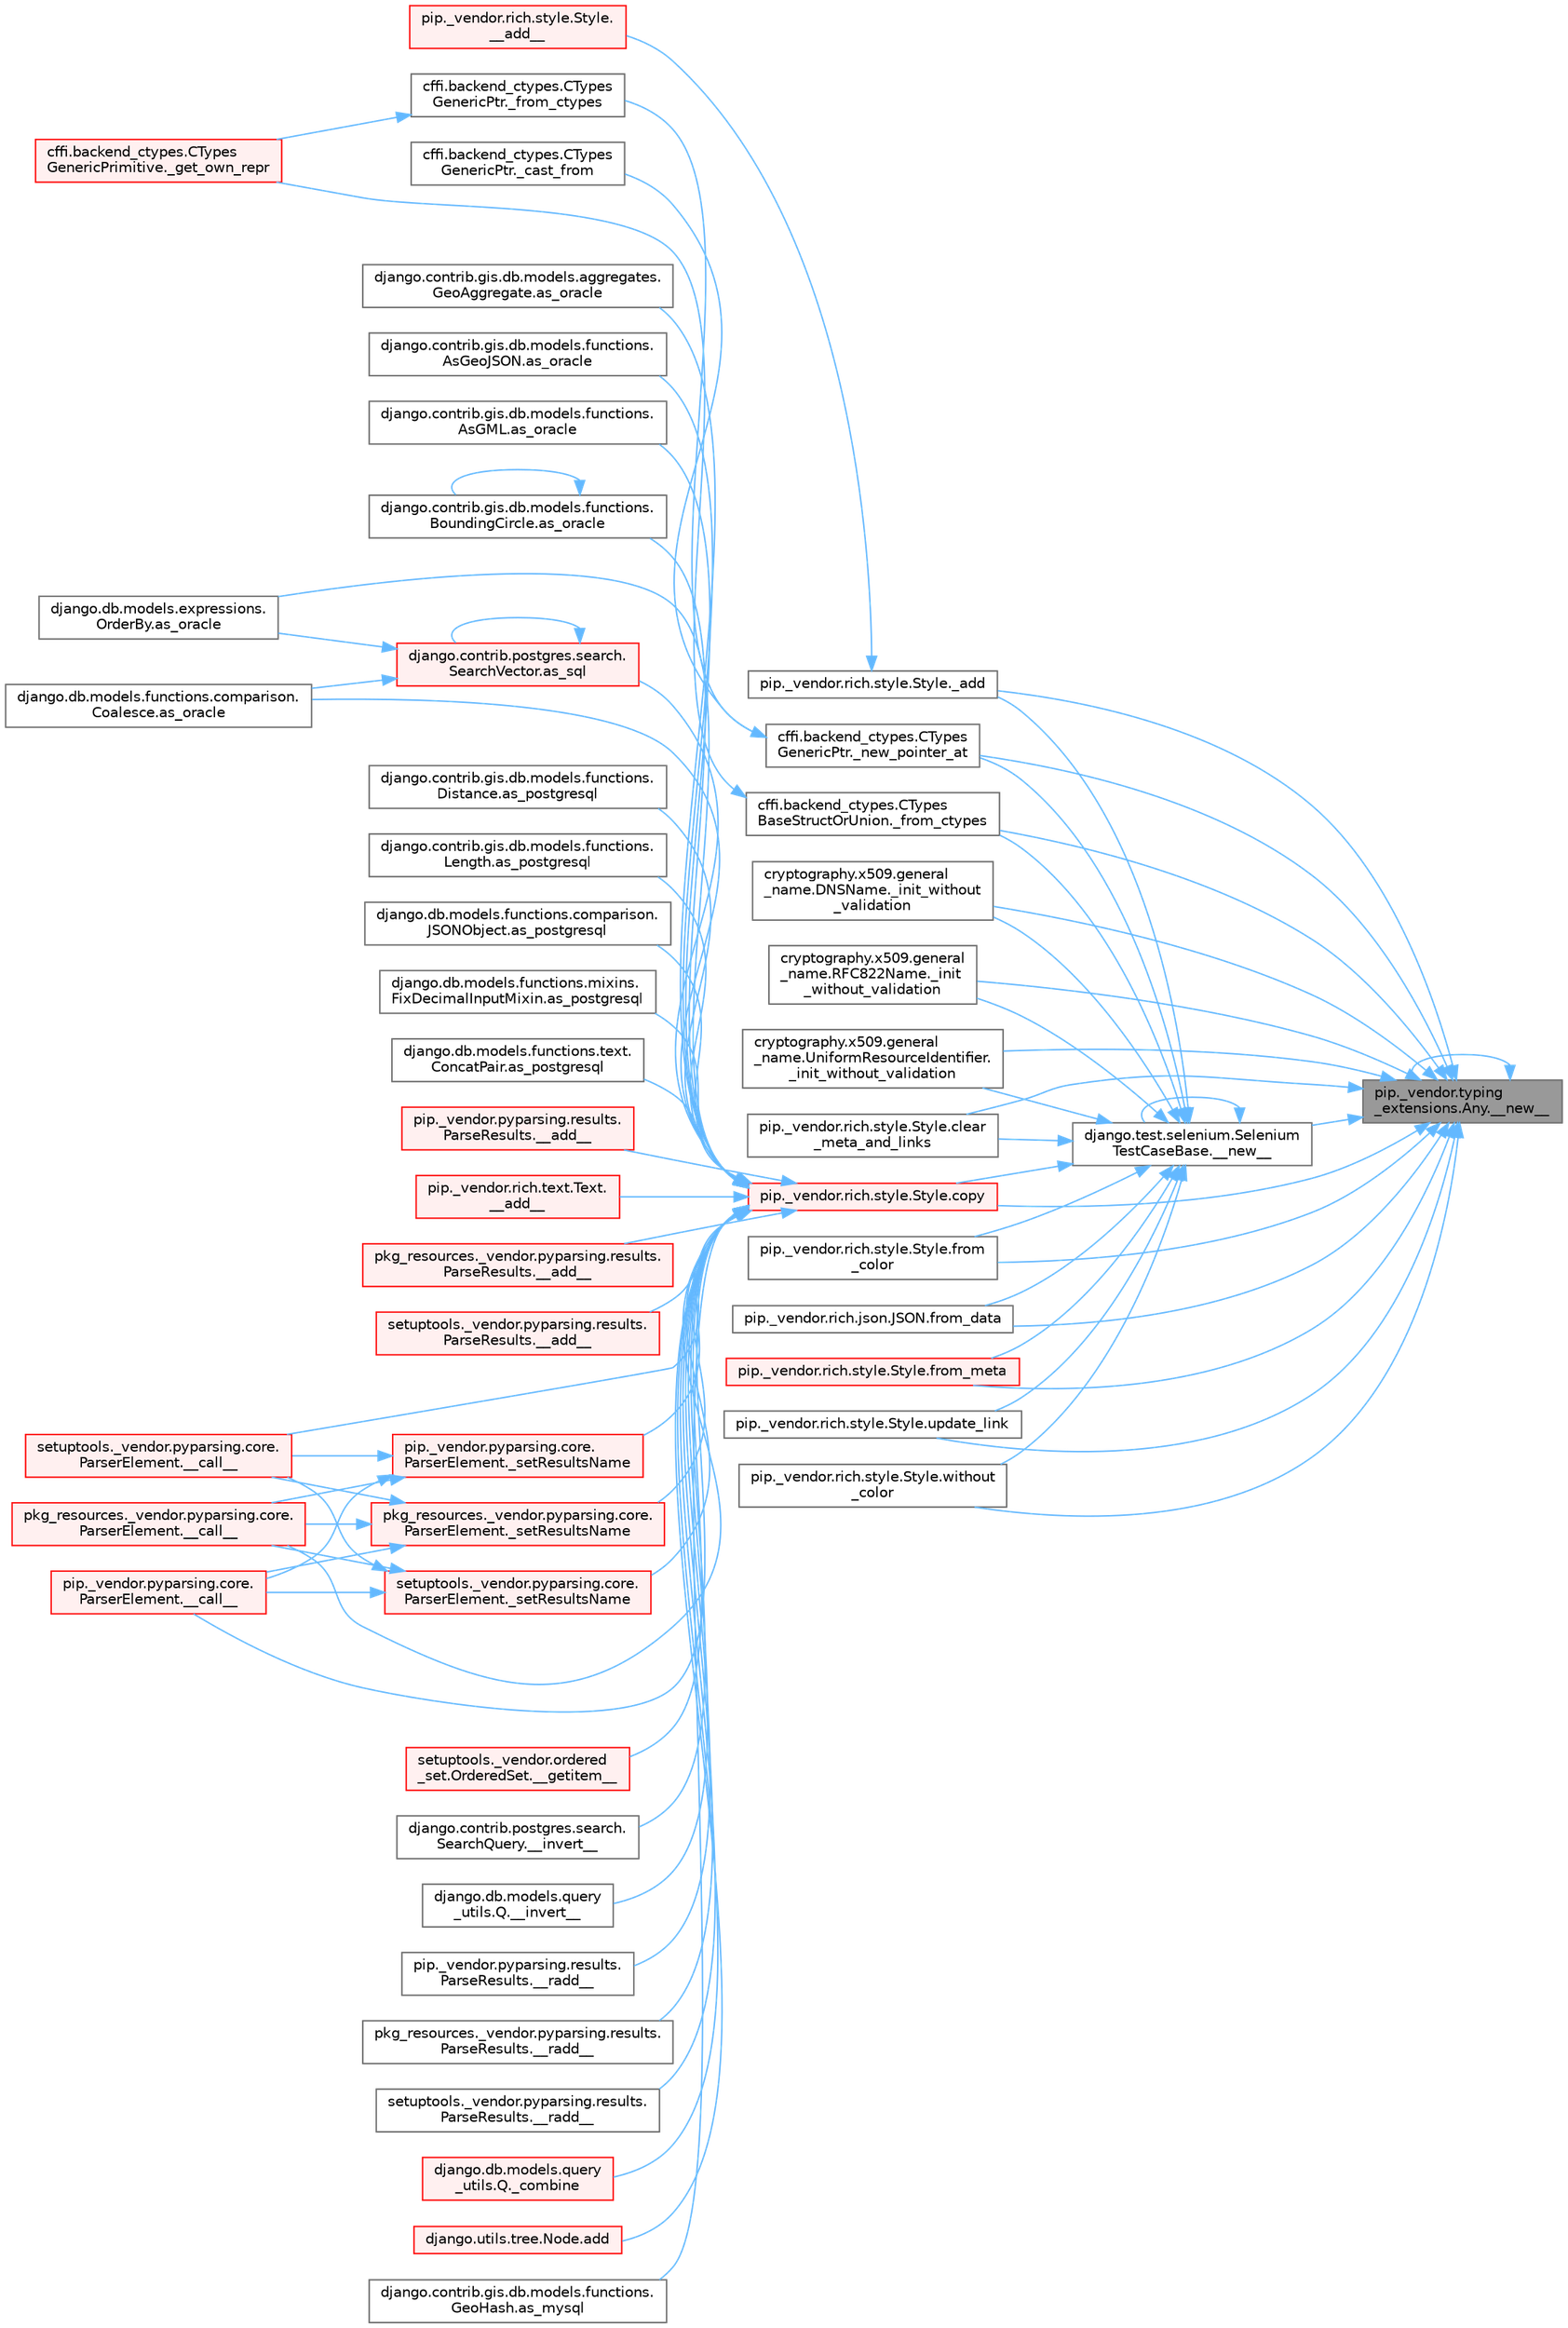 digraph "pip._vendor.typing_extensions.Any.__new__"
{
 // LATEX_PDF_SIZE
  bgcolor="transparent";
  edge [fontname=Helvetica,fontsize=10,labelfontname=Helvetica,labelfontsize=10];
  node [fontname=Helvetica,fontsize=10,shape=box,height=0.2,width=0.4];
  rankdir="RL";
  Node1 [id="Node000001",label="pip._vendor.typing\l_extensions.Any.__new__",height=0.2,width=0.4,color="gray40", fillcolor="grey60", style="filled", fontcolor="black",tooltip=" "];
  Node1 -> Node2 [id="edge1_Node000001_Node000002",dir="back",color="steelblue1",style="solid",tooltip=" "];
  Node2 [id="Node000002",label="django.test.selenium.Selenium\lTestCaseBase.__new__",height=0.2,width=0.4,color="grey40", fillcolor="white", style="filled",URL="$classdjango_1_1test_1_1selenium_1_1_selenium_test_case_base.html#a4082fc89599686abaf551a6d6382b4e3",tooltip=" "];
  Node2 -> Node2 [id="edge2_Node000002_Node000002",dir="back",color="steelblue1",style="solid",tooltip=" "];
  Node2 -> Node3 [id="edge3_Node000002_Node000003",dir="back",color="steelblue1",style="solid",tooltip=" "];
  Node3 [id="Node000003",label="pip._vendor.rich.style.Style._add",height=0.2,width=0.4,color="grey40", fillcolor="white", style="filled",URL="$classpip_1_1__vendor_1_1rich_1_1style_1_1_style.html#a45538ea156e32cf96bd87bd2b3eb919d",tooltip=" "];
  Node3 -> Node4 [id="edge4_Node000003_Node000004",dir="back",color="steelblue1",style="solid",tooltip=" "];
  Node4 [id="Node000004",label="pip._vendor.rich.style.Style.\l__add__",height=0.2,width=0.4,color="red", fillcolor="#FFF0F0", style="filled",URL="$classpip_1_1__vendor_1_1rich_1_1style_1_1_style.html#ae7fda0d12cb33d47827c0397477a13b4",tooltip=" "];
  Node2 -> Node6 [id="edge5_Node000002_Node000006",dir="back",color="steelblue1",style="solid",tooltip=" "];
  Node6 [id="Node000006",label="cffi.backend_ctypes.CTypes\lBaseStructOrUnion._from_ctypes",height=0.2,width=0.4,color="grey40", fillcolor="white", style="filled",URL="$classcffi_1_1backend__ctypes_1_1_c_types_base_struct_or_union.html#a64b8bd14a89de77cd1b22f77bd1a0c13",tooltip=" "];
  Node6 -> Node7 [id="edge6_Node000006_Node000007",dir="back",color="steelblue1",style="solid",tooltip=" "];
  Node7 [id="Node000007",label="cffi.backend_ctypes.CTypes\lGenericPrimitive._get_own_repr",height=0.2,width=0.4,color="red", fillcolor="#FFF0F0", style="filled",URL="$classcffi_1_1backend__ctypes_1_1_c_types_generic_primitive.html#aa4149a55460666888a9d916f5321e8d9",tooltip=" "];
  Node2 -> Node9 [id="edge7_Node000002_Node000009",dir="back",color="steelblue1",style="solid",tooltip=" "];
  Node9 [id="Node000009",label="cryptography.x509.general\l_name.DNSName._init_without\l_validation",height=0.2,width=0.4,color="grey40", fillcolor="white", style="filled",URL="$classcryptography_1_1x509_1_1general__name_1_1_d_n_s_name.html#a11259f8218b1bb40261990632aaa876b",tooltip=" "];
  Node2 -> Node10 [id="edge8_Node000002_Node000010",dir="back",color="steelblue1",style="solid",tooltip=" "];
  Node10 [id="Node000010",label="cryptography.x509.general\l_name.RFC822Name._init\l_without_validation",height=0.2,width=0.4,color="grey40", fillcolor="white", style="filled",URL="$classcryptography_1_1x509_1_1general__name_1_1_r_f_c822_name.html#aabc5013de48162af03d0c66f7c5882fe",tooltip=" "];
  Node2 -> Node11 [id="edge9_Node000002_Node000011",dir="back",color="steelblue1",style="solid",tooltip=" "];
  Node11 [id="Node000011",label="cryptography.x509.general\l_name.UniformResourceIdentifier.\l_init_without_validation",height=0.2,width=0.4,color="grey40", fillcolor="white", style="filled",URL="$classcryptography_1_1x509_1_1general__name_1_1_uniform_resource_identifier.html#a0df04ab04271ddc08501f6ec7e75d4c2",tooltip=" "];
  Node2 -> Node12 [id="edge10_Node000002_Node000012",dir="back",color="steelblue1",style="solid",tooltip=" "];
  Node12 [id="Node000012",label="cffi.backend_ctypes.CTypes\lGenericPtr._new_pointer_at",height=0.2,width=0.4,color="grey40", fillcolor="white", style="filled",URL="$classcffi_1_1backend__ctypes_1_1_c_types_generic_ptr.html#a1765c345e5e868c1ad2cb1247a88c792",tooltip=" "];
  Node12 -> Node13 [id="edge11_Node000012_Node000013",dir="back",color="steelblue1",style="solid",tooltip=" "];
  Node13 [id="Node000013",label="cffi.backend_ctypes.CTypes\lGenericPtr._cast_from",height=0.2,width=0.4,color="grey40", fillcolor="white", style="filled",URL="$classcffi_1_1backend__ctypes_1_1_c_types_generic_ptr.html#a8623399eda393d195663ccac24de56c1",tooltip=" "];
  Node12 -> Node14 [id="edge12_Node000012_Node000014",dir="back",color="steelblue1",style="solid",tooltip=" "];
  Node14 [id="Node000014",label="cffi.backend_ctypes.CTypes\lGenericPtr._from_ctypes",height=0.2,width=0.4,color="grey40", fillcolor="white", style="filled",URL="$classcffi_1_1backend__ctypes_1_1_c_types_generic_ptr.html#af4d220b28a873c4c7900efd244ddcf52",tooltip=" "];
  Node14 -> Node7 [id="edge13_Node000014_Node000007",dir="back",color="steelblue1",style="solid",tooltip=" "];
  Node2 -> Node15 [id="edge14_Node000002_Node000015",dir="back",color="steelblue1",style="solid",tooltip=" "];
  Node15 [id="Node000015",label="pip._vendor.rich.style.Style.clear\l_meta_and_links",height=0.2,width=0.4,color="grey40", fillcolor="white", style="filled",URL="$classpip_1_1__vendor_1_1rich_1_1style_1_1_style.html#aefaa209399b9b8a3365032b780077234",tooltip=" "];
  Node2 -> Node16 [id="edge15_Node000002_Node000016",dir="back",color="steelblue1",style="solid",tooltip=" "];
  Node16 [id="Node000016",label="pip._vendor.rich.style.Style.copy",height=0.2,width=0.4,color="red", fillcolor="#FFF0F0", style="filled",URL="$classpip_1_1__vendor_1_1rich_1_1style_1_1_style.html#abba3761f0c189ce79a43f5feeefca1a8",tooltip=" "];
  Node16 -> Node17 [id="edge16_Node000016_Node000017",dir="back",color="steelblue1",style="solid",tooltip=" "];
  Node17 [id="Node000017",label="pip._vendor.pyparsing.results.\lParseResults.__add__",height=0.2,width=0.4,color="red", fillcolor="#FFF0F0", style="filled",URL="$classpip_1_1__vendor_1_1pyparsing_1_1results_1_1_parse_results.html#a3d042ec44a5277aec415d0527b3aa0f2",tooltip=" "];
  Node16 -> Node18 [id="edge17_Node000016_Node000018",dir="back",color="steelblue1",style="solid",tooltip=" "];
  Node18 [id="Node000018",label="pip._vendor.rich.text.Text.\l__add__",height=0.2,width=0.4,color="red", fillcolor="#FFF0F0", style="filled",URL="$classpip_1_1__vendor_1_1rich_1_1text_1_1_text.html#a53ddbcca645bcd523cc7875ede6a2691",tooltip=" "];
  Node16 -> Node19 [id="edge18_Node000016_Node000019",dir="back",color="steelblue1",style="solid",tooltip=" "];
  Node19 [id="Node000019",label="pkg_resources._vendor.pyparsing.results.\lParseResults.__add__",height=0.2,width=0.4,color="red", fillcolor="#FFF0F0", style="filled",URL="$classpkg__resources_1_1__vendor_1_1pyparsing_1_1results_1_1_parse_results.html#aac08c0df1060499bad944971ca3442b9",tooltip=" "];
  Node16 -> Node20 [id="edge19_Node000016_Node000020",dir="back",color="steelblue1",style="solid",tooltip=" "];
  Node20 [id="Node000020",label="setuptools._vendor.pyparsing.results.\lParseResults.__add__",height=0.2,width=0.4,color="red", fillcolor="#FFF0F0", style="filled",URL="$classsetuptools_1_1__vendor_1_1pyparsing_1_1results_1_1_parse_results.html#afddc4e6ba70870fb80a50fb1f12f43e3",tooltip=" "];
  Node16 -> Node21 [id="edge20_Node000016_Node000021",dir="back",color="steelblue1",style="solid",tooltip=" "];
  Node21 [id="Node000021",label="pip._vendor.pyparsing.core.\lParserElement.__call__",height=0.2,width=0.4,color="red", fillcolor="#FFF0F0", style="filled",URL="$classpip_1_1__vendor_1_1pyparsing_1_1core_1_1_parser_element.html#a2f5f22bc974026e007e59ad948002d7d",tooltip=" "];
  Node16 -> Node24 [id="edge21_Node000016_Node000024",dir="back",color="steelblue1",style="solid",tooltip=" "];
  Node24 [id="Node000024",label="pkg_resources._vendor.pyparsing.core.\lParserElement.__call__",height=0.2,width=0.4,color="red", fillcolor="#FFF0F0", style="filled",URL="$classpkg__resources_1_1__vendor_1_1pyparsing_1_1core_1_1_parser_element.html#afcbb17119d97bfa6d626db404fc46c5d",tooltip=" "];
  Node16 -> Node25 [id="edge22_Node000016_Node000025",dir="back",color="steelblue1",style="solid",tooltip=" "];
  Node25 [id="Node000025",label="setuptools._vendor.pyparsing.core.\lParserElement.__call__",height=0.2,width=0.4,color="red", fillcolor="#FFF0F0", style="filled",URL="$classsetuptools_1_1__vendor_1_1pyparsing_1_1core_1_1_parser_element.html#a28d20326a3f54e2777adc97073328291",tooltip=" "];
  Node16 -> Node26 [id="edge23_Node000016_Node000026",dir="back",color="steelblue1",style="solid",tooltip=" "];
  Node26 [id="Node000026",label="setuptools._vendor.ordered\l_set.OrderedSet.__getitem__",height=0.2,width=0.4,color="red", fillcolor="#FFF0F0", style="filled",URL="$classsetuptools_1_1__vendor_1_1ordered__set_1_1_ordered_set.html#aaa8657c0e85788ac2555cc46176b060c",tooltip=" "];
  Node16 -> Node152 [id="edge24_Node000016_Node000152",dir="back",color="steelblue1",style="solid",tooltip=" "];
  Node152 [id="Node000152",label="django.contrib.postgres.search.\lSearchQuery.__invert__",height=0.2,width=0.4,color="grey40", fillcolor="white", style="filled",URL="$classdjango_1_1contrib_1_1postgres_1_1search_1_1_search_query.html#ac6a7b74e22559ee2d0e348855bb3d42f",tooltip=" "];
  Node16 -> Node153 [id="edge25_Node000016_Node000153",dir="back",color="steelblue1",style="solid",tooltip=" "];
  Node153 [id="Node000153",label="django.db.models.query\l_utils.Q.__invert__",height=0.2,width=0.4,color="grey40", fillcolor="white", style="filled",URL="$classdjango_1_1db_1_1models_1_1query__utils_1_1_q.html#aaeda3970880cceb191cb640593f80bdf",tooltip=" "];
  Node16 -> Node154 [id="edge26_Node000016_Node000154",dir="back",color="steelblue1",style="solid",tooltip=" "];
  Node154 [id="Node000154",label="pip._vendor.pyparsing.results.\lParseResults.__radd__",height=0.2,width=0.4,color="grey40", fillcolor="white", style="filled",URL="$classpip_1_1__vendor_1_1pyparsing_1_1results_1_1_parse_results.html#afe7d2f27df6497e29cb2cfcd08d8dd40",tooltip=" "];
  Node16 -> Node155 [id="edge27_Node000016_Node000155",dir="back",color="steelblue1",style="solid",tooltip=" "];
  Node155 [id="Node000155",label="pkg_resources._vendor.pyparsing.results.\lParseResults.__radd__",height=0.2,width=0.4,color="grey40", fillcolor="white", style="filled",URL="$classpkg__resources_1_1__vendor_1_1pyparsing_1_1results_1_1_parse_results.html#a7a988886fbf5c1a9187986384e4df86a",tooltip=" "];
  Node16 -> Node156 [id="edge28_Node000016_Node000156",dir="back",color="steelblue1",style="solid",tooltip=" "];
  Node156 [id="Node000156",label="setuptools._vendor.pyparsing.results.\lParseResults.__radd__",height=0.2,width=0.4,color="grey40", fillcolor="white", style="filled",URL="$classsetuptools_1_1__vendor_1_1pyparsing_1_1results_1_1_parse_results.html#ae4ccddd5f7c4b56e755d4742bc029335",tooltip=" "];
  Node16 -> Node157 [id="edge29_Node000016_Node000157",dir="back",color="steelblue1",style="solid",tooltip=" "];
  Node157 [id="Node000157",label="django.db.models.query\l_utils.Q._combine",height=0.2,width=0.4,color="red", fillcolor="#FFF0F0", style="filled",URL="$classdjango_1_1db_1_1models_1_1query__utils_1_1_q.html#ade621b98231b73615e1aa3a726560c55",tooltip=" "];
  Node16 -> Node170 [id="edge30_Node000016_Node000170",dir="back",color="steelblue1",style="solid",tooltip=" "];
  Node170 [id="Node000170",label="pip._vendor.pyparsing.core.\lParserElement._setResultsName",height=0.2,width=0.4,color="red", fillcolor="#FFF0F0", style="filled",URL="$classpip_1_1__vendor_1_1pyparsing_1_1core_1_1_parser_element.html#a4682554ec6560cf3d1060cba60212b54",tooltip=" "];
  Node170 -> Node21 [id="edge31_Node000170_Node000021",dir="back",color="steelblue1",style="solid",tooltip=" "];
  Node170 -> Node24 [id="edge32_Node000170_Node000024",dir="back",color="steelblue1",style="solid",tooltip=" "];
  Node170 -> Node25 [id="edge33_Node000170_Node000025",dir="back",color="steelblue1",style="solid",tooltip=" "];
  Node16 -> Node174 [id="edge34_Node000016_Node000174",dir="back",color="steelblue1",style="solid",tooltip=" "];
  Node174 [id="Node000174",label="pkg_resources._vendor.pyparsing.core.\lParserElement._setResultsName",height=0.2,width=0.4,color="red", fillcolor="#FFF0F0", style="filled",URL="$classpkg__resources_1_1__vendor_1_1pyparsing_1_1core_1_1_parser_element.html#a84c9abb71474719f0beed3a171d4d031",tooltip=" "];
  Node174 -> Node21 [id="edge35_Node000174_Node000021",dir="back",color="steelblue1",style="solid",tooltip=" "];
  Node174 -> Node24 [id="edge36_Node000174_Node000024",dir="back",color="steelblue1",style="solid",tooltip=" "];
  Node174 -> Node25 [id="edge37_Node000174_Node000025",dir="back",color="steelblue1",style="solid",tooltip=" "];
  Node16 -> Node175 [id="edge38_Node000016_Node000175",dir="back",color="steelblue1",style="solid",tooltip=" "];
  Node175 [id="Node000175",label="setuptools._vendor.pyparsing.core.\lParserElement._setResultsName",height=0.2,width=0.4,color="red", fillcolor="#FFF0F0", style="filled",URL="$classsetuptools_1_1__vendor_1_1pyparsing_1_1core_1_1_parser_element.html#ad1c3dd5ac98b4103f6c2a679005e141b",tooltip=" "];
  Node175 -> Node21 [id="edge39_Node000175_Node000021",dir="back",color="steelblue1",style="solid",tooltip=" "];
  Node175 -> Node24 [id="edge40_Node000175_Node000024",dir="back",color="steelblue1",style="solid",tooltip=" "];
  Node175 -> Node25 [id="edge41_Node000175_Node000025",dir="back",color="steelblue1",style="solid",tooltip=" "];
  Node16 -> Node176 [id="edge42_Node000016_Node000176",dir="back",color="steelblue1",style="solid",tooltip=" "];
  Node176 [id="Node000176",label="django.utils.tree.Node.add",height=0.2,width=0.4,color="red", fillcolor="#FFF0F0", style="filled",URL="$classdjango_1_1utils_1_1tree_1_1_node.html#a2c883d105b5c9cfd32bff72c7469f18c",tooltip=" "];
  Node16 -> Node312 [id="edge43_Node000016_Node000312",dir="back",color="steelblue1",style="solid",tooltip=" "];
  Node312 [id="Node000312",label="django.contrib.gis.db.models.functions.\lGeoHash.as_mysql",height=0.2,width=0.4,color="grey40", fillcolor="white", style="filled",URL="$classdjango_1_1contrib_1_1gis_1_1db_1_1models_1_1functions_1_1_geo_hash.html#a68a859b5c99e8450f6a4df79ef08fd89",tooltip=" "];
  Node16 -> Node313 [id="edge44_Node000016_Node000313",dir="back",color="steelblue1",style="solid",tooltip=" "];
  Node313 [id="Node000313",label="django.contrib.gis.db.models.aggregates.\lGeoAggregate.as_oracle",height=0.2,width=0.4,color="grey40", fillcolor="white", style="filled",URL="$classdjango_1_1contrib_1_1gis_1_1db_1_1models_1_1aggregates_1_1_geo_aggregate.html#a537ce307d50a80a372c22e07a9f25fa6",tooltip=" "];
  Node16 -> Node314 [id="edge45_Node000016_Node000314",dir="back",color="steelblue1",style="solid",tooltip=" "];
  Node314 [id="Node000314",label="django.contrib.gis.db.models.functions.\lAsGeoJSON.as_oracle",height=0.2,width=0.4,color="grey40", fillcolor="white", style="filled",URL="$classdjango_1_1contrib_1_1gis_1_1db_1_1models_1_1functions_1_1_as_geo_j_s_o_n.html#ae6e5acc7a92749f69dc7b18a973ffaae",tooltip=" "];
  Node16 -> Node315 [id="edge46_Node000016_Node000315",dir="back",color="steelblue1",style="solid",tooltip=" "];
  Node315 [id="Node000315",label="django.contrib.gis.db.models.functions.\lAsGML.as_oracle",height=0.2,width=0.4,color="grey40", fillcolor="white", style="filled",URL="$classdjango_1_1contrib_1_1gis_1_1db_1_1models_1_1functions_1_1_as_g_m_l.html#a0a70238d2ad8f058ef86dbfc6e8f3566",tooltip=" "];
  Node16 -> Node316 [id="edge47_Node000016_Node000316",dir="back",color="steelblue1",style="solid",tooltip=" "];
  Node316 [id="Node000316",label="django.contrib.gis.db.models.functions.\lBoundingCircle.as_oracle",height=0.2,width=0.4,color="grey40", fillcolor="white", style="filled",URL="$classdjango_1_1contrib_1_1gis_1_1db_1_1models_1_1functions_1_1_bounding_circle.html#a63203e27009441455a424b3a41593cd6",tooltip=" "];
  Node316 -> Node316 [id="edge48_Node000316_Node000316",dir="back",color="steelblue1",style="solid",tooltip=" "];
  Node16 -> Node317 [id="edge49_Node000016_Node000317",dir="back",color="steelblue1",style="solid",tooltip=" "];
  Node317 [id="Node000317",label="django.db.models.expressions.\lOrderBy.as_oracle",height=0.2,width=0.4,color="grey40", fillcolor="white", style="filled",URL="$classdjango_1_1db_1_1models_1_1expressions_1_1_order_by.html#af9b6ede9b0df85d6bcf54f983b3a8f6a",tooltip=" "];
  Node16 -> Node318 [id="edge50_Node000016_Node000318",dir="back",color="steelblue1",style="solid",tooltip=" "];
  Node318 [id="Node000318",label="django.db.models.functions.comparison.\lCoalesce.as_oracle",height=0.2,width=0.4,color="grey40", fillcolor="white", style="filled",URL="$classdjango_1_1db_1_1models_1_1functions_1_1comparison_1_1_coalesce.html#a1bbeea180ef3ef4d8ba5d51d33d6ef85",tooltip=" "];
  Node16 -> Node319 [id="edge51_Node000016_Node000319",dir="back",color="steelblue1",style="solid",tooltip=" "];
  Node319 [id="Node000319",label="django.contrib.gis.db.models.functions.\lDistance.as_postgresql",height=0.2,width=0.4,color="grey40", fillcolor="white", style="filled",URL="$classdjango_1_1contrib_1_1gis_1_1db_1_1models_1_1functions_1_1_distance.html#aa3844ad184f636fc69dec6e4ec51bce5",tooltip=" "];
  Node16 -> Node320 [id="edge52_Node000016_Node000320",dir="back",color="steelblue1",style="solid",tooltip=" "];
  Node320 [id="Node000320",label="django.contrib.gis.db.models.functions.\lLength.as_postgresql",height=0.2,width=0.4,color="grey40", fillcolor="white", style="filled",URL="$classdjango_1_1contrib_1_1gis_1_1db_1_1models_1_1functions_1_1_length.html#a32b7fc6b989a562d19b2ef3ea8a4d5aa",tooltip=" "];
  Node16 -> Node321 [id="edge53_Node000016_Node000321",dir="back",color="steelblue1",style="solid",tooltip=" "];
  Node321 [id="Node000321",label="django.db.models.functions.comparison.\lJSONObject.as_postgresql",height=0.2,width=0.4,color="grey40", fillcolor="white", style="filled",URL="$classdjango_1_1db_1_1models_1_1functions_1_1comparison_1_1_j_s_o_n_object.html#a43063faf2ecdd6c9dd3b5cae48336fac",tooltip=" "];
  Node16 -> Node322 [id="edge54_Node000016_Node000322",dir="back",color="steelblue1",style="solid",tooltip=" "];
  Node322 [id="Node000322",label="django.db.models.functions.mixins.\lFixDecimalInputMixin.as_postgresql",height=0.2,width=0.4,color="grey40", fillcolor="white", style="filled",URL="$classdjango_1_1db_1_1models_1_1functions_1_1mixins_1_1_fix_decimal_input_mixin.html#a064b38a679e55776f87518bc24a2f4a0",tooltip=" "];
  Node16 -> Node323 [id="edge55_Node000016_Node000323",dir="back",color="steelblue1",style="solid",tooltip=" "];
  Node323 [id="Node000323",label="django.db.models.functions.text.\lConcatPair.as_postgresql",height=0.2,width=0.4,color="grey40", fillcolor="white", style="filled",URL="$classdjango_1_1db_1_1models_1_1functions_1_1text_1_1_concat_pair.html#a8880d9c18439ef9091fa52b5121689db",tooltip=" "];
  Node16 -> Node324 [id="edge56_Node000016_Node000324",dir="back",color="steelblue1",style="solid",tooltip=" "];
  Node324 [id="Node000324",label="django.contrib.postgres.search.\lSearchVector.as_sql",height=0.2,width=0.4,color="red", fillcolor="#FFF0F0", style="filled",URL="$classdjango_1_1contrib_1_1postgres_1_1search_1_1_search_vector.html#a05812851011102db0b0966e4853bb77a",tooltip=" "];
  Node324 -> Node317 [id="edge57_Node000324_Node000317",dir="back",color="steelblue1",style="solid",tooltip=" "];
  Node324 -> Node318 [id="edge58_Node000324_Node000318",dir="back",color="steelblue1",style="solid",tooltip=" "];
  Node324 -> Node324 [id="edge59_Node000324_Node000324",dir="back",color="steelblue1",style="solid",tooltip=" "];
  Node2 -> Node1953 [id="edge60_Node000002_Node001953",dir="back",color="steelblue1",style="solid",tooltip=" "];
  Node1953 [id="Node001953",label="pip._vendor.rich.style.Style.from\l_color",height=0.2,width=0.4,color="grey40", fillcolor="white", style="filled",URL="$classpip_1_1__vendor_1_1rich_1_1style_1_1_style.html#ae8c3d049c345169e31962f9a8673d4f5",tooltip=" "];
  Node2 -> Node1954 [id="edge61_Node000002_Node001954",dir="back",color="steelblue1",style="solid",tooltip=" "];
  Node1954 [id="Node001954",label="pip._vendor.rich.json.JSON.from_data",height=0.2,width=0.4,color="grey40", fillcolor="white", style="filled",URL="$classpip_1_1__vendor_1_1rich_1_1json_1_1_j_s_o_n.html#a48bca483a4cbb1b99fca5b480f01e268",tooltip=" "];
  Node2 -> Node1955 [id="edge62_Node000002_Node001955",dir="back",color="steelblue1",style="solid",tooltip=" "];
  Node1955 [id="Node001955",label="pip._vendor.rich.style.Style.from_meta",height=0.2,width=0.4,color="red", fillcolor="#FFF0F0", style="filled",URL="$classpip_1_1__vendor_1_1rich_1_1style_1_1_style.html#a4ad4c8c0c598668598e5b3bed7c6d71f",tooltip=" "];
  Node2 -> Node1957 [id="edge63_Node000002_Node001957",dir="back",color="steelblue1",style="solid",tooltip=" "];
  Node1957 [id="Node001957",label="pip._vendor.rich.style.Style.update_link",height=0.2,width=0.4,color="grey40", fillcolor="white", style="filled",URL="$classpip_1_1__vendor_1_1rich_1_1style_1_1_style.html#a1fd77a4615f120eceb80c61a72971d2c",tooltip=" "];
  Node2 -> Node1958 [id="edge64_Node000002_Node001958",dir="back",color="steelblue1",style="solid",tooltip=" "];
  Node1958 [id="Node001958",label="pip._vendor.rich.style.Style.without\l_color",height=0.2,width=0.4,color="grey40", fillcolor="white", style="filled",URL="$classpip_1_1__vendor_1_1rich_1_1style_1_1_style.html#a4e8e588f1a6739c817ddf7d140e6aeab",tooltip=" "];
  Node1 -> Node1 [id="edge65_Node000001_Node000001",dir="back",color="steelblue1",style="solid",tooltip=" "];
  Node1 -> Node3 [id="edge66_Node000001_Node000003",dir="back",color="steelblue1",style="solid",tooltip=" "];
  Node1 -> Node6 [id="edge67_Node000001_Node000006",dir="back",color="steelblue1",style="solid",tooltip=" "];
  Node1 -> Node9 [id="edge68_Node000001_Node000009",dir="back",color="steelblue1",style="solid",tooltip=" "];
  Node1 -> Node10 [id="edge69_Node000001_Node000010",dir="back",color="steelblue1",style="solid",tooltip=" "];
  Node1 -> Node11 [id="edge70_Node000001_Node000011",dir="back",color="steelblue1",style="solid",tooltip=" "];
  Node1 -> Node12 [id="edge71_Node000001_Node000012",dir="back",color="steelblue1",style="solid",tooltip=" "];
  Node1 -> Node15 [id="edge72_Node000001_Node000015",dir="back",color="steelblue1",style="solid",tooltip=" "];
  Node1 -> Node16 [id="edge73_Node000001_Node000016",dir="back",color="steelblue1",style="solid",tooltip=" "];
  Node1 -> Node1953 [id="edge74_Node000001_Node001953",dir="back",color="steelblue1",style="solid",tooltip=" "];
  Node1 -> Node1954 [id="edge75_Node000001_Node001954",dir="back",color="steelblue1",style="solid",tooltip=" "];
  Node1 -> Node1955 [id="edge76_Node000001_Node001955",dir="back",color="steelblue1",style="solid",tooltip=" "];
  Node1 -> Node1957 [id="edge77_Node000001_Node001957",dir="back",color="steelblue1",style="solid",tooltip=" "];
  Node1 -> Node1958 [id="edge78_Node000001_Node001958",dir="back",color="steelblue1",style="solid",tooltip=" "];
}
